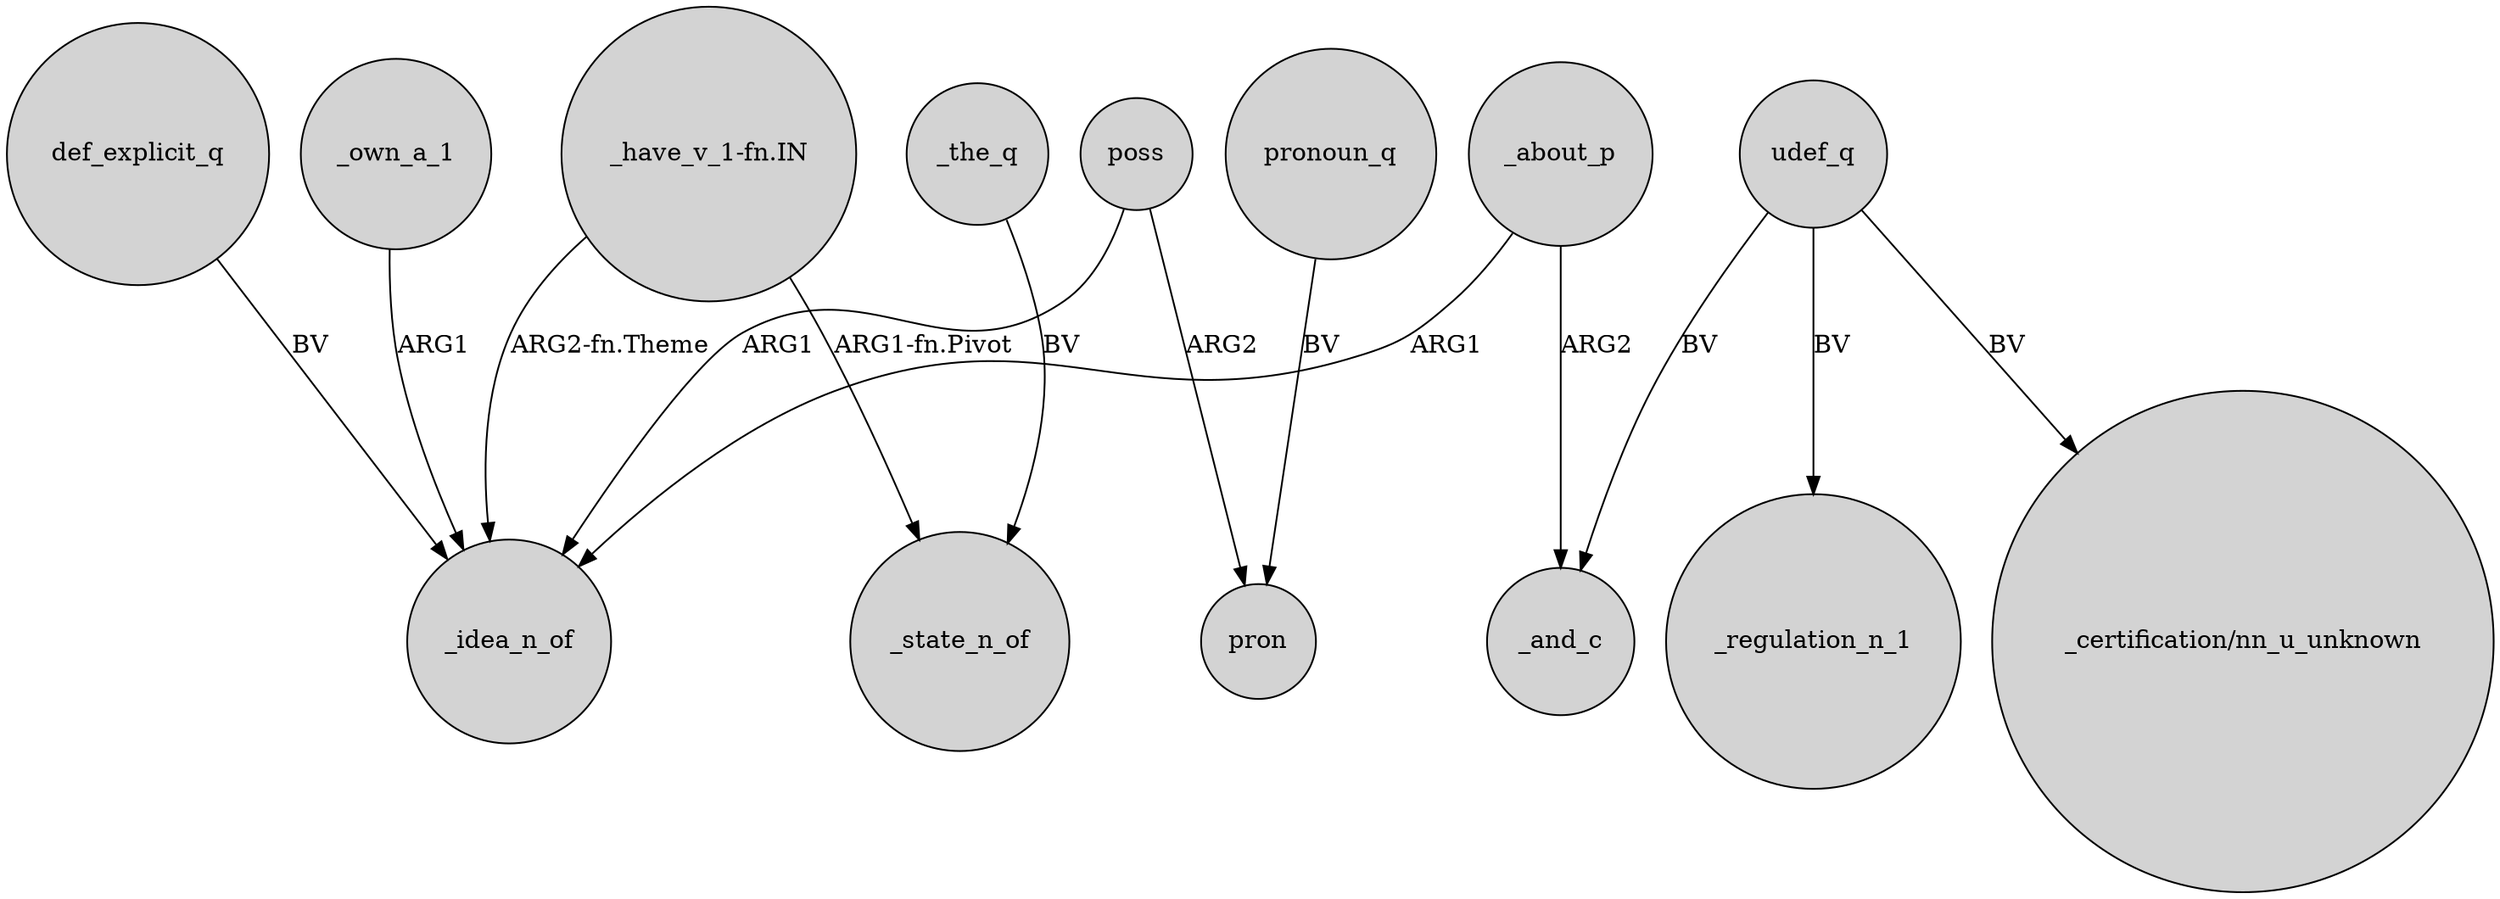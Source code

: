 digraph {
	node [shape=circle style=filled]
	"_have_v_1-fn.IN" -> _idea_n_of [label="ARG2-fn.Theme"]
	_own_a_1 -> _idea_n_of [label=ARG1]
	def_explicit_q -> _idea_n_of [label=BV]
	poss -> _idea_n_of [label=ARG1]
	udef_q -> _regulation_n_1 [label=BV]
	poss -> pron [label=ARG2]
	"_have_v_1-fn.IN" -> _state_n_of [label="ARG1-fn.Pivot"]
	_the_q -> _state_n_of [label=BV]
	udef_q -> "_certification/nn_u_unknown" [label=BV]
	udef_q -> _and_c [label=BV]
	_about_p -> _idea_n_of [label=ARG1]
	_about_p -> _and_c [label=ARG2]
	pronoun_q -> pron [label=BV]
}
